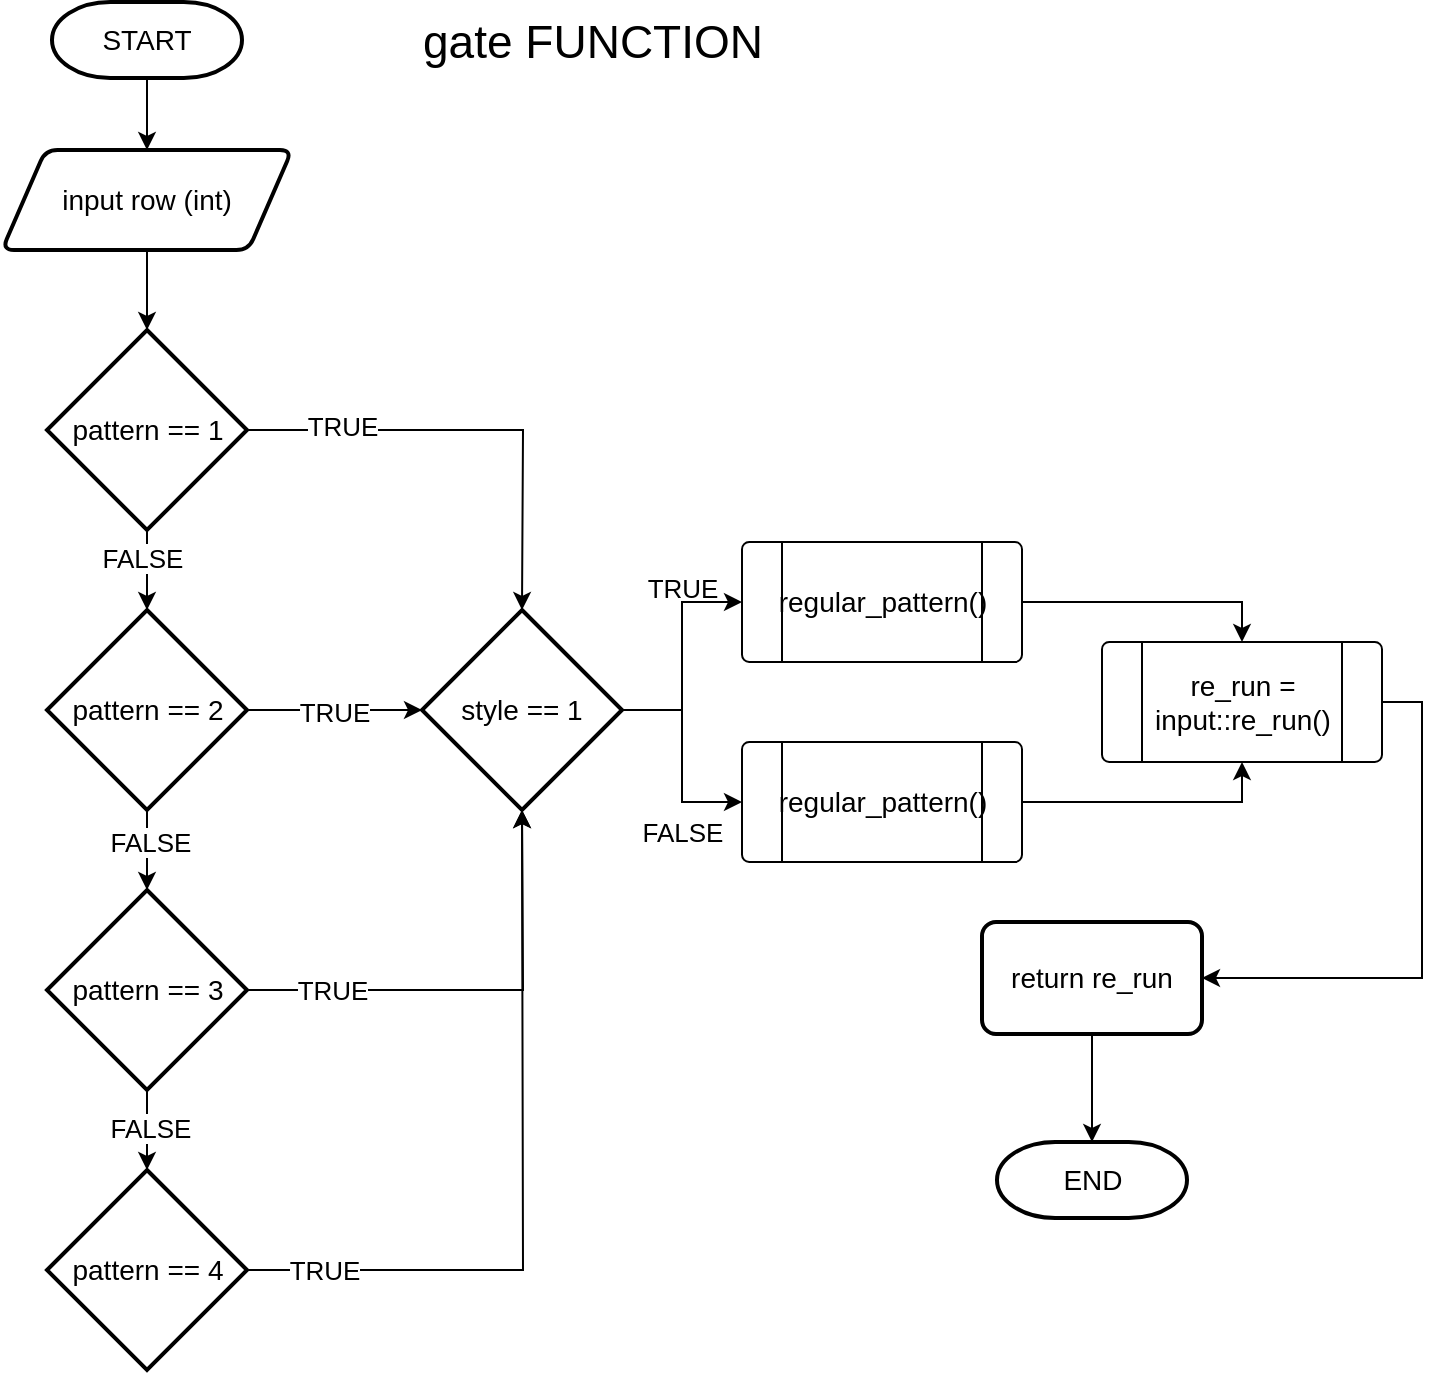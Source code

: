 <mxfile version="24.7.16">
  <diagram name="Page-1" id="6ZqFGu2P1jpvfpjX6isQ">
    <mxGraphModel dx="1050" dy="1680" grid="1" gridSize="10" guides="1" tooltips="1" connect="1" arrows="1" fold="1" page="1" pageScale="1" pageWidth="850" pageHeight="1100" math="0" shadow="0">
      <root>
        <mxCell id="0" />
        <mxCell id="1" parent="0" />
        <mxCell id="J_mNwNZOz4lIq2UNTvre-4" value="" style="edgeStyle=orthogonalEdgeStyle;rounded=0;orthogonalLoop=1;jettySize=auto;html=1;fontSize=14;" edge="1" parent="1" source="J_mNwNZOz4lIq2UNTvre-1" target="J_mNwNZOz4lIq2UNTvre-3">
          <mxGeometry relative="1" as="geometry" />
        </mxCell>
        <mxCell id="J_mNwNZOz4lIq2UNTvre-1" value="START" style="strokeWidth=2;html=1;shape=mxgraph.flowchart.terminator;whiteSpace=wrap;fontSize=14;labelBackgroundColor=none;" vertex="1" parent="1">
          <mxGeometry x="105" y="-1060" width="95" height="38" as="geometry" />
        </mxCell>
        <mxCell id="J_mNwNZOz4lIq2UNTvre-7" value="" style="edgeStyle=orthogonalEdgeStyle;rounded=0;orthogonalLoop=1;jettySize=auto;html=1;fontSize=14;" edge="1" parent="1" source="J_mNwNZOz4lIq2UNTvre-3" target="J_mNwNZOz4lIq2UNTvre-6">
          <mxGeometry relative="1" as="geometry" />
        </mxCell>
        <mxCell id="J_mNwNZOz4lIq2UNTvre-3" value="input row (int)" style="shape=parallelogram;html=1;strokeWidth=2;perimeter=parallelogramPerimeter;whiteSpace=wrap;rounded=1;arcSize=12;size=0.15;fontSize=14;" vertex="1" parent="1">
          <mxGeometry x="80" y="-986" width="145" height="50" as="geometry" />
        </mxCell>
        <mxCell id="J_mNwNZOz4lIq2UNTvre-9" value="" style="edgeStyle=orthogonalEdgeStyle;rounded=0;orthogonalLoop=1;jettySize=auto;html=1;fontSize=14;" edge="1" parent="1" source="J_mNwNZOz4lIq2UNTvre-6" target="J_mNwNZOz4lIq2UNTvre-8">
          <mxGeometry relative="1" as="geometry" />
        </mxCell>
        <mxCell id="J_mNwNZOz4lIq2UNTvre-42" value="&lt;font style=&quot;font-size: 13px;&quot;&gt;FALSE&lt;/font&gt;" style="edgeLabel;html=1;align=center;verticalAlign=middle;resizable=0;points=[];" vertex="1" connectable="0" parent="J_mNwNZOz4lIq2UNTvre-9">
          <mxGeometry x="-0.31" y="-3" relative="1" as="geometry">
            <mxPoint as="offset" />
          </mxGeometry>
        </mxCell>
        <mxCell id="J_mNwNZOz4lIq2UNTvre-6" value="pattern == 1" style="strokeWidth=2;html=1;shape=mxgraph.flowchart.decision;whiteSpace=wrap;fontSize=14;" vertex="1" parent="1">
          <mxGeometry x="102.5" y="-896" width="100" height="100" as="geometry" />
        </mxCell>
        <mxCell id="J_mNwNZOz4lIq2UNTvre-11" value="" style="edgeStyle=orthogonalEdgeStyle;rounded=0;orthogonalLoop=1;jettySize=auto;html=1;fontSize=14;" edge="1" parent="1" source="J_mNwNZOz4lIq2UNTvre-8" target="J_mNwNZOz4lIq2UNTvre-10">
          <mxGeometry relative="1" as="geometry" />
        </mxCell>
        <mxCell id="J_mNwNZOz4lIq2UNTvre-43" value="&lt;font style=&quot;font-size: 13px;&quot;&gt;FALSE&lt;/font&gt;" style="edgeLabel;html=1;align=center;verticalAlign=middle;resizable=0;points=[];" vertex="1" connectable="0" parent="J_mNwNZOz4lIq2UNTvre-11">
          <mxGeometry x="-0.21" y="1" relative="1" as="geometry">
            <mxPoint as="offset" />
          </mxGeometry>
        </mxCell>
        <mxCell id="J_mNwNZOz4lIq2UNTvre-8" value="pattern == 2" style="strokeWidth=2;html=1;shape=mxgraph.flowchart.decision;whiteSpace=wrap;fontSize=14;" vertex="1" parent="1">
          <mxGeometry x="102.5" y="-756" width="100" height="100" as="geometry" />
        </mxCell>
        <mxCell id="J_mNwNZOz4lIq2UNTvre-13" value="" style="edgeStyle=orthogonalEdgeStyle;rounded=0;orthogonalLoop=1;jettySize=auto;html=1;fontSize=14;" edge="1" parent="1" source="J_mNwNZOz4lIq2UNTvre-10" target="J_mNwNZOz4lIq2UNTvre-12">
          <mxGeometry relative="1" as="geometry" />
        </mxCell>
        <mxCell id="J_mNwNZOz4lIq2UNTvre-44" value="&lt;font style=&quot;font-size: 13px;&quot;&gt;FALSE&lt;/font&gt;" style="edgeLabel;html=1;align=center;verticalAlign=middle;resizable=0;points=[];" vertex="1" connectable="0" parent="J_mNwNZOz4lIq2UNTvre-13">
          <mxGeometry x="-0.05" y="1" relative="1" as="geometry">
            <mxPoint as="offset" />
          </mxGeometry>
        </mxCell>
        <mxCell id="J_mNwNZOz4lIq2UNTvre-10" value="pattern == 3" style="strokeWidth=2;html=1;shape=mxgraph.flowchart.decision;whiteSpace=wrap;fontSize=14;" vertex="1" parent="1">
          <mxGeometry x="102.5" y="-616" width="100" height="100" as="geometry" />
        </mxCell>
        <mxCell id="J_mNwNZOz4lIq2UNTvre-26" style="edgeStyle=orthogonalEdgeStyle;rounded=0;orthogonalLoop=1;jettySize=auto;html=1;exitX=1;exitY=0.5;exitDx=0;exitDy=0;exitPerimeter=0;entryX=0.5;entryY=1;entryDx=0;entryDy=0;entryPerimeter=0;fontSize=14;" edge="1" parent="1" source="J_mNwNZOz4lIq2UNTvre-12">
          <mxGeometry relative="1" as="geometry">
            <mxPoint x="340" y="-656" as="targetPoint" />
          </mxGeometry>
        </mxCell>
        <mxCell id="J_mNwNZOz4lIq2UNTvre-41" value="&lt;font style=&quot;font-size: 13px;&quot;&gt;TRUE&lt;/font&gt;" style="edgeLabel;html=1;align=center;verticalAlign=middle;resizable=0;points=[];" vertex="1" connectable="0" parent="J_mNwNZOz4lIq2UNTvre-26">
          <mxGeometry x="-0.808" y="-2" relative="1" as="geometry">
            <mxPoint x="3" y="-2" as="offset" />
          </mxGeometry>
        </mxCell>
        <mxCell id="J_mNwNZOz4lIq2UNTvre-12" value="pattern == 4" style="strokeWidth=2;html=1;shape=mxgraph.flowchart.decision;whiteSpace=wrap;fontSize=14;" vertex="1" parent="1">
          <mxGeometry x="102.5" y="-476" width="100" height="100" as="geometry" />
        </mxCell>
        <mxCell id="J_mNwNZOz4lIq2UNTvre-29" style="edgeStyle=orthogonalEdgeStyle;rounded=0;orthogonalLoop=1;jettySize=auto;html=1;exitX=1;exitY=0.5;exitDx=0;exitDy=0;exitPerimeter=0;entryX=0;entryY=0.5;entryDx=0;entryDy=0;fontSize=14;" edge="1" parent="1" source="J_mNwNZOz4lIq2UNTvre-22" target="J_mNwNZOz4lIq2UNTvre-27">
          <mxGeometry relative="1" as="geometry" />
        </mxCell>
        <mxCell id="J_mNwNZOz4lIq2UNTvre-30" style="edgeStyle=orthogonalEdgeStyle;rounded=0;orthogonalLoop=1;jettySize=auto;html=1;exitX=1;exitY=0.5;exitDx=0;exitDy=0;exitPerimeter=0;entryX=0;entryY=0.5;entryDx=0;entryDy=0;fontSize=14;" edge="1" parent="1" source="J_mNwNZOz4lIq2UNTvre-22" target="J_mNwNZOz4lIq2UNTvre-28">
          <mxGeometry relative="1" as="geometry" />
        </mxCell>
        <mxCell id="J_mNwNZOz4lIq2UNTvre-22" value="style == 1" style="strokeWidth=2;html=1;shape=mxgraph.flowchart.decision;whiteSpace=wrap;fontSize=14;" vertex="1" parent="1">
          <mxGeometry x="290" y="-756" width="100" height="100" as="geometry" />
        </mxCell>
        <mxCell id="J_mNwNZOz4lIq2UNTvre-23" style="edgeStyle=orthogonalEdgeStyle;rounded=0;orthogonalLoop=1;jettySize=auto;html=1;exitX=1;exitY=0.5;exitDx=0;exitDy=0;exitPerimeter=0;entryX=0.5;entryY=0;entryDx=0;entryDy=0;entryPerimeter=0;fontSize=14;" edge="1" parent="1" source="J_mNwNZOz4lIq2UNTvre-6">
          <mxGeometry relative="1" as="geometry">
            <mxPoint x="340" y="-756" as="targetPoint" />
          </mxGeometry>
        </mxCell>
        <mxCell id="J_mNwNZOz4lIq2UNTvre-38" value="&lt;font style=&quot;font-size: 13px;&quot;&gt;TRUE&lt;/font&gt;" style="edgeLabel;html=1;align=center;verticalAlign=middle;resizable=0;points=[];" vertex="1" connectable="0" parent="J_mNwNZOz4lIq2UNTvre-23">
          <mxGeometry x="-0.584" y="2" relative="1" as="geometry">
            <mxPoint as="offset" />
          </mxGeometry>
        </mxCell>
        <mxCell id="J_mNwNZOz4lIq2UNTvre-24" style="edgeStyle=orthogonalEdgeStyle;rounded=0;orthogonalLoop=1;jettySize=auto;html=1;exitX=1;exitY=0.5;exitDx=0;exitDy=0;exitPerimeter=0;entryX=0;entryY=0.5;entryDx=0;entryDy=0;entryPerimeter=0;fontSize=14;" edge="1" parent="1" source="J_mNwNZOz4lIq2UNTvre-8">
          <mxGeometry relative="1" as="geometry">
            <mxPoint x="290" y="-706" as="targetPoint" />
          </mxGeometry>
        </mxCell>
        <mxCell id="J_mNwNZOz4lIq2UNTvre-39" value="&lt;font style=&quot;font-size: 13px;&quot;&gt;TRUE&lt;/font&gt;" style="edgeLabel;html=1;align=center;verticalAlign=middle;resizable=0;points=[];" vertex="1" connectable="0" parent="J_mNwNZOz4lIq2UNTvre-24">
          <mxGeometry x="-0.01" y="-1" relative="1" as="geometry">
            <mxPoint as="offset" />
          </mxGeometry>
        </mxCell>
        <mxCell id="J_mNwNZOz4lIq2UNTvre-25" style="edgeStyle=orthogonalEdgeStyle;rounded=0;orthogonalLoop=1;jettySize=auto;html=1;exitX=1;exitY=0.5;exitDx=0;exitDy=0;exitPerimeter=0;entryX=0.5;entryY=1;entryDx=0;entryDy=0;entryPerimeter=0;fontSize=14;" edge="1" parent="1" source="J_mNwNZOz4lIq2UNTvre-10">
          <mxGeometry relative="1" as="geometry">
            <mxPoint x="340" y="-656" as="targetPoint" />
          </mxGeometry>
        </mxCell>
        <mxCell id="J_mNwNZOz4lIq2UNTvre-40" value="&lt;font style=&quot;font-size: 13px;&quot;&gt;TRUE&lt;/font&gt;" style="edgeLabel;html=1;align=center;verticalAlign=middle;resizable=0;points=[];" vertex="1" connectable="0" parent="J_mNwNZOz4lIq2UNTvre-25">
          <mxGeometry x="-0.628" relative="1" as="geometry">
            <mxPoint as="offset" />
          </mxGeometry>
        </mxCell>
        <mxCell id="J_mNwNZOz4lIq2UNTvre-32" style="edgeStyle=orthogonalEdgeStyle;rounded=0;orthogonalLoop=1;jettySize=auto;html=1;exitX=1;exitY=0.5;exitDx=0;exitDy=0;entryX=0.5;entryY=0;entryDx=0;entryDy=0;fontSize=14;" edge="1" parent="1" source="J_mNwNZOz4lIq2UNTvre-27" target="J_mNwNZOz4lIq2UNTvre-31">
          <mxGeometry relative="1" as="geometry" />
        </mxCell>
        <mxCell id="J_mNwNZOz4lIq2UNTvre-27" value="regular_pattern()" style="verticalLabelPosition=middle;verticalAlign=middle;html=1;shape=process;whiteSpace=wrap;rounded=1;size=0.14;arcSize=6;labelPosition=center;align=center;fontSize=14;" vertex="1" parent="1">
          <mxGeometry x="450" y="-790" width="140" height="60" as="geometry" />
        </mxCell>
        <mxCell id="J_mNwNZOz4lIq2UNTvre-33" style="edgeStyle=orthogonalEdgeStyle;rounded=0;orthogonalLoop=1;jettySize=auto;html=1;exitX=1;exitY=0.5;exitDx=0;exitDy=0;entryX=0.5;entryY=1;entryDx=0;entryDy=0;fontSize=14;" edge="1" parent="1" source="J_mNwNZOz4lIq2UNTvre-28" target="J_mNwNZOz4lIq2UNTvre-31">
          <mxGeometry relative="1" as="geometry" />
        </mxCell>
        <mxCell id="J_mNwNZOz4lIq2UNTvre-28" value="regular_pattern()" style="verticalLabelPosition=middle;verticalAlign=middle;html=1;shape=process;whiteSpace=wrap;rounded=1;size=0.14;arcSize=6;labelPosition=center;align=center;fontSize=14;" vertex="1" parent="1">
          <mxGeometry x="450" y="-690" width="140" height="60" as="geometry" />
        </mxCell>
        <mxCell id="J_mNwNZOz4lIq2UNTvre-35" style="edgeStyle=orthogonalEdgeStyle;rounded=0;orthogonalLoop=1;jettySize=auto;html=1;exitX=1;exitY=0.5;exitDx=0;exitDy=0;entryX=1;entryY=0.5;entryDx=0;entryDy=0;fontSize=14;" edge="1" parent="1" source="J_mNwNZOz4lIq2UNTvre-31" target="J_mNwNZOz4lIq2UNTvre-34">
          <mxGeometry relative="1" as="geometry" />
        </mxCell>
        <mxCell id="J_mNwNZOz4lIq2UNTvre-31" value="re_run = input::re_run()" style="verticalLabelPosition=middle;verticalAlign=middle;html=1;shape=process;whiteSpace=wrap;rounded=1;size=0.14;arcSize=6;labelPosition=center;align=center;fontSize=14;" vertex="1" parent="1">
          <mxGeometry x="630" y="-740" width="140" height="60" as="geometry" />
        </mxCell>
        <mxCell id="J_mNwNZOz4lIq2UNTvre-37" value="" style="edgeStyle=orthogonalEdgeStyle;rounded=0;orthogonalLoop=1;jettySize=auto;html=1;fontSize=14;" edge="1" parent="1" source="J_mNwNZOz4lIq2UNTvre-34" target="J_mNwNZOz4lIq2UNTvre-36">
          <mxGeometry relative="1" as="geometry" />
        </mxCell>
        <mxCell id="J_mNwNZOz4lIq2UNTvre-34" value="return re_run" style="rounded=1;whiteSpace=wrap;html=1;absoluteArcSize=1;arcSize=14;strokeWidth=2;fontSize=14;" vertex="1" parent="1">
          <mxGeometry x="570" y="-600" width="110" height="56" as="geometry" />
        </mxCell>
        <mxCell id="J_mNwNZOz4lIq2UNTvre-36" value="END" style="strokeWidth=2;html=1;shape=mxgraph.flowchart.terminator;whiteSpace=wrap;fontSize=14;labelBackgroundColor=none;" vertex="1" parent="1">
          <mxGeometry x="577.5" y="-490" width="95" height="38" as="geometry" />
        </mxCell>
        <mxCell id="J_mNwNZOz4lIq2UNTvre-45" value="&lt;span style=&quot;font-size: 13px;&quot;&gt;TRUE&lt;/span&gt;" style="text;html=1;align=center;verticalAlign=middle;resizable=0;points=[];autosize=1;strokeColor=none;fillColor=none;" vertex="1" parent="1">
          <mxGeometry x="390" y="-782" width="60" height="30" as="geometry" />
        </mxCell>
        <mxCell id="J_mNwNZOz4lIq2UNTvre-46" value="&lt;span style=&quot;font-size: 13px;&quot;&gt;FALSE&lt;/span&gt;" style="text;html=1;align=center;verticalAlign=middle;resizable=0;points=[];autosize=1;strokeColor=none;fillColor=none;" vertex="1" parent="1">
          <mxGeometry x="390" y="-660" width="60" height="30" as="geometry" />
        </mxCell>
        <mxCell id="J_mNwNZOz4lIq2UNTvre-47" value="&lt;font style=&quot;font-size: 23px;&quot;&gt;gate FUNCTION&lt;/font&gt;" style="text;html=1;align=center;verticalAlign=middle;resizable=0;points=[];autosize=1;strokeColor=none;fillColor=none;" vertex="1" parent="1">
          <mxGeometry x="280" y="-1060" width="190" height="40" as="geometry" />
        </mxCell>
      </root>
    </mxGraphModel>
  </diagram>
</mxfile>
